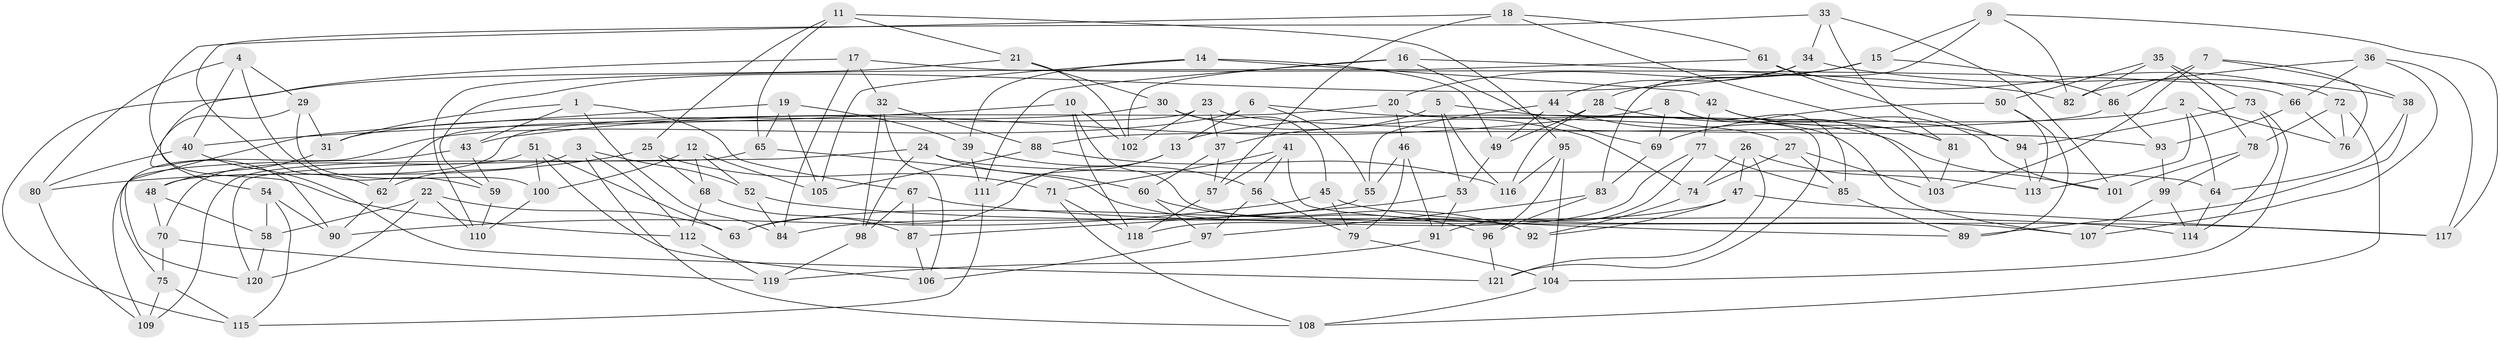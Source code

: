 // Generated by graph-tools (version 1.1) at 2025/26/03/09/25 03:26:50]
// undirected, 121 vertices, 242 edges
graph export_dot {
graph [start="1"]
  node [color=gray90,style=filled];
  1;
  2;
  3;
  4;
  5;
  6;
  7;
  8;
  9;
  10;
  11;
  12;
  13;
  14;
  15;
  16;
  17;
  18;
  19;
  20;
  21;
  22;
  23;
  24;
  25;
  26;
  27;
  28;
  29;
  30;
  31;
  32;
  33;
  34;
  35;
  36;
  37;
  38;
  39;
  40;
  41;
  42;
  43;
  44;
  45;
  46;
  47;
  48;
  49;
  50;
  51;
  52;
  53;
  54;
  55;
  56;
  57;
  58;
  59;
  60;
  61;
  62;
  63;
  64;
  65;
  66;
  67;
  68;
  69;
  70;
  71;
  72;
  73;
  74;
  75;
  76;
  77;
  78;
  79;
  80;
  81;
  82;
  83;
  84;
  85;
  86;
  87;
  88;
  89;
  90;
  91;
  92;
  93;
  94;
  95;
  96;
  97;
  98;
  99;
  100;
  101;
  102;
  103;
  104;
  105;
  106;
  107;
  108;
  109;
  110;
  111;
  112;
  113;
  114;
  115;
  116;
  117;
  118;
  119;
  120;
  121;
  1 -- 31;
  1 -- 43;
  1 -- 84;
  1 -- 67;
  2 -- 13;
  2 -- 113;
  2 -- 64;
  2 -- 76;
  3 -- 62;
  3 -- 112;
  3 -- 52;
  3 -- 108;
  4 -- 29;
  4 -- 40;
  4 -- 80;
  4 -- 59;
  5 -- 37;
  5 -- 116;
  5 -- 107;
  5 -- 53;
  6 -- 55;
  6 -- 27;
  6 -- 13;
  6 -- 75;
  7 -- 76;
  7 -- 38;
  7 -- 103;
  7 -- 86;
  8 -- 103;
  8 -- 69;
  8 -- 85;
  8 -- 43;
  9 -- 82;
  9 -- 117;
  9 -- 15;
  9 -- 83;
  10 -- 92;
  10 -- 102;
  10 -- 118;
  10 -- 40;
  11 -- 65;
  11 -- 25;
  11 -- 95;
  11 -- 21;
  12 -- 105;
  12 -- 52;
  12 -- 100;
  12 -- 68;
  13 -- 111;
  13 -- 63;
  14 -- 39;
  14 -- 42;
  14 -- 49;
  14 -- 105;
  15 -- 20;
  15 -- 86;
  15 -- 28;
  16 -- 111;
  16 -- 102;
  16 -- 69;
  16 -- 82;
  17 -- 90;
  17 -- 66;
  17 -- 32;
  17 -- 84;
  18 -- 61;
  18 -- 94;
  18 -- 57;
  18 -- 112;
  19 -- 39;
  19 -- 105;
  19 -- 65;
  19 -- 120;
  20 -- 48;
  20 -- 46;
  20 -- 121;
  21 -- 30;
  21 -- 102;
  21 -- 115;
  22 -- 120;
  22 -- 58;
  22 -- 63;
  22 -- 110;
  23 -- 102;
  23 -- 93;
  23 -- 37;
  23 -- 62;
  24 -- 98;
  24 -- 64;
  24 -- 120;
  24 -- 60;
  25 -- 71;
  25 -- 80;
  25 -- 68;
  26 -- 74;
  26 -- 113;
  26 -- 47;
  26 -- 121;
  27 -- 103;
  27 -- 85;
  27 -- 74;
  28 -- 81;
  28 -- 49;
  28 -- 116;
  29 -- 31;
  29 -- 100;
  29 -- 54;
  30 -- 45;
  30 -- 74;
  30 -- 31;
  31 -- 48;
  32 -- 88;
  32 -- 106;
  32 -- 98;
  33 -- 81;
  33 -- 34;
  33 -- 101;
  33 -- 62;
  34 -- 44;
  34 -- 38;
  34 -- 59;
  35 -- 82;
  35 -- 73;
  35 -- 50;
  35 -- 78;
  36 -- 66;
  36 -- 82;
  36 -- 107;
  36 -- 117;
  37 -- 60;
  37 -- 57;
  38 -- 89;
  38 -- 64;
  39 -- 56;
  39 -- 111;
  40 -- 121;
  40 -- 80;
  41 -- 89;
  41 -- 56;
  41 -- 71;
  41 -- 57;
  42 -- 77;
  42 -- 81;
  42 -- 101;
  43 -- 59;
  43 -- 109;
  44 -- 101;
  44 -- 55;
  44 -- 49;
  45 -- 90;
  45 -- 79;
  45 -- 107;
  46 -- 55;
  46 -- 91;
  46 -- 79;
  47 -- 63;
  47 -- 117;
  47 -- 92;
  48 -- 58;
  48 -- 70;
  49 -- 53;
  50 -- 69;
  50 -- 89;
  50 -- 113;
  51 -- 63;
  51 -- 106;
  51 -- 100;
  51 -- 70;
  52 -- 84;
  52 -- 114;
  53 -- 91;
  53 -- 87;
  54 -- 58;
  54 -- 90;
  54 -- 115;
  55 -- 84;
  56 -- 97;
  56 -- 79;
  57 -- 118;
  58 -- 120;
  59 -- 110;
  60 -- 92;
  60 -- 97;
  61 -- 110;
  61 -- 94;
  61 -- 72;
  62 -- 90;
  64 -- 114;
  65 -- 96;
  65 -- 109;
  66 -- 76;
  66 -- 93;
  67 -- 87;
  67 -- 117;
  67 -- 98;
  68 -- 112;
  68 -- 87;
  69 -- 83;
  70 -- 119;
  70 -- 75;
  71 -- 118;
  71 -- 108;
  72 -- 76;
  72 -- 108;
  72 -- 78;
  73 -- 104;
  73 -- 94;
  73 -- 114;
  74 -- 92;
  75 -- 109;
  75 -- 115;
  77 -- 118;
  77 -- 85;
  77 -- 91;
  78 -- 99;
  78 -- 101;
  79 -- 104;
  80 -- 109;
  81 -- 103;
  83 -- 96;
  83 -- 97;
  85 -- 89;
  86 -- 93;
  86 -- 88;
  87 -- 106;
  88 -- 116;
  88 -- 105;
  91 -- 119;
  93 -- 99;
  94 -- 113;
  95 -- 104;
  95 -- 96;
  95 -- 116;
  96 -- 121;
  97 -- 106;
  98 -- 119;
  99 -- 114;
  99 -- 107;
  100 -- 110;
  104 -- 108;
  111 -- 115;
  112 -- 119;
}
